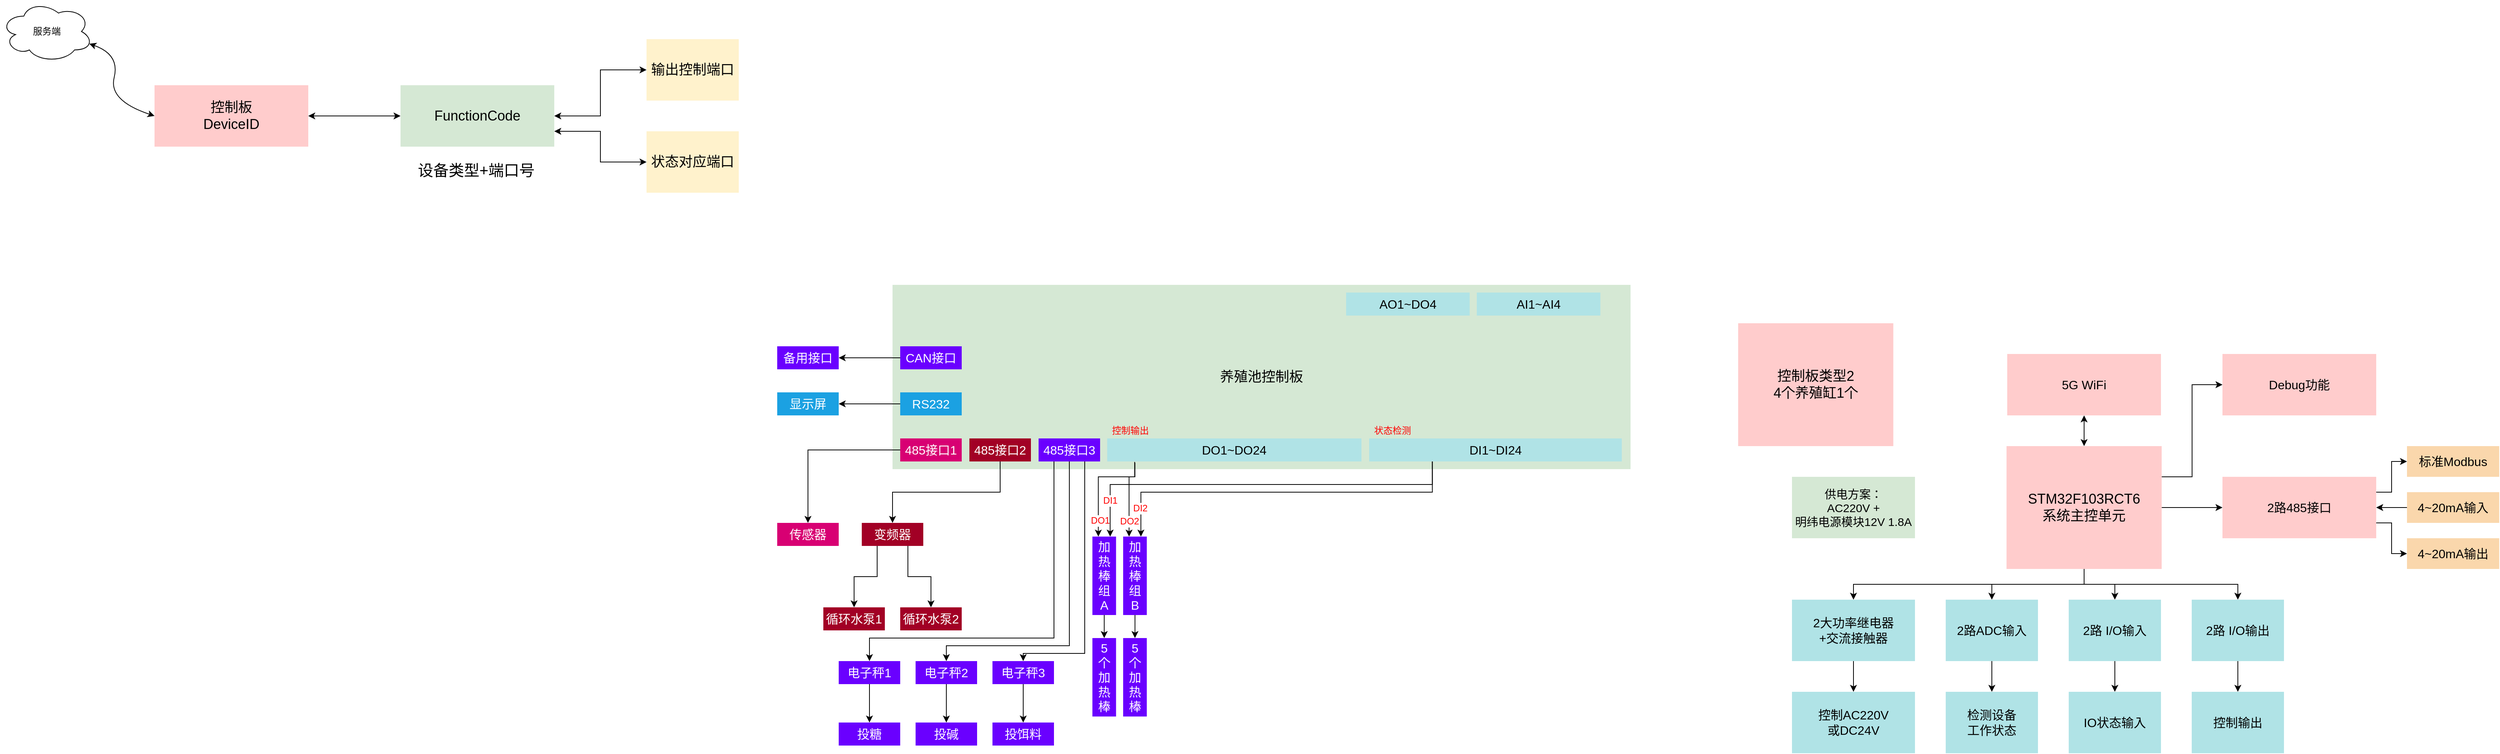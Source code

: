 <mxfile version="12.6.2" type="github">
  <diagram id="swLJGi5v2HPjv_KgUqqM" name="第 1 页">
    <mxGraphModel dx="1860" dy="1184" grid="1" gridSize="10" guides="1" tooltips="1" connect="1" arrows="1" fold="1" page="1" pageScale="1" pageWidth="1169" pageHeight="827" math="0" shadow="0">
      <root>
        <mxCell id="0"/>
        <mxCell id="1" parent="0"/>
        <mxCell id="p8CmxP3rmr4ddlv8Zw7t-11" value="" style="edgeStyle=orthogonalEdgeStyle;rounded=0;orthogonalLoop=1;jettySize=auto;html=1;fontSize=16;" parent="1" source="vAtyXtitnbN9AJRjqvqJ-3" target="p8CmxP3rmr4ddlv8Zw7t-6" edge="1">
          <mxGeometry relative="1" as="geometry"/>
        </mxCell>
        <mxCell id="p8CmxP3rmr4ddlv8Zw7t-15" style="edgeStyle=orthogonalEdgeStyle;rounded=0;orthogonalLoop=1;jettySize=auto;html=1;exitX=1;exitY=0.25;exitDx=0;exitDy=0;entryX=0;entryY=0.5;entryDx=0;entryDy=0;fontSize=16;" parent="1" source="vAtyXtitnbN9AJRjqvqJ-3" target="p8CmxP3rmr4ddlv8Zw7t-10" edge="1">
          <mxGeometry relative="1" as="geometry"/>
        </mxCell>
        <mxCell id="p8CmxP3rmr4ddlv8Zw7t-18" style="edgeStyle=orthogonalEdgeStyle;rounded=0;orthogonalLoop=1;jettySize=auto;html=1;exitX=0.5;exitY=1;exitDx=0;exitDy=0;fontSize=16;" parent="1" source="vAtyXtitnbN9AJRjqvqJ-3" target="p8CmxP3rmr4ddlv8Zw7t-2" edge="1">
          <mxGeometry relative="1" as="geometry"/>
        </mxCell>
        <mxCell id="p8CmxP3rmr4ddlv8Zw7t-19" style="edgeStyle=orthogonalEdgeStyle;rounded=0;orthogonalLoop=1;jettySize=auto;html=1;exitX=0.5;exitY=1;exitDx=0;exitDy=0;fontSize=16;" parent="1" source="vAtyXtitnbN9AJRjqvqJ-3" target="p8CmxP3rmr4ddlv8Zw7t-3" edge="1">
          <mxGeometry relative="1" as="geometry"/>
        </mxCell>
        <mxCell id="p8CmxP3rmr4ddlv8Zw7t-20" style="edgeStyle=orthogonalEdgeStyle;rounded=0;orthogonalLoop=1;jettySize=auto;html=1;exitX=0.5;exitY=1;exitDx=0;exitDy=0;entryX=0.5;entryY=0;entryDx=0;entryDy=0;fontSize=16;" parent="1" source="vAtyXtitnbN9AJRjqvqJ-3" target="p8CmxP3rmr4ddlv8Zw7t-4" edge="1">
          <mxGeometry relative="1" as="geometry"/>
        </mxCell>
        <mxCell id="p8CmxP3rmr4ddlv8Zw7t-21" style="edgeStyle=orthogonalEdgeStyle;rounded=0;orthogonalLoop=1;jettySize=auto;html=1;exitX=0.5;exitY=1;exitDx=0;exitDy=0;fontSize=16;" parent="1" source="vAtyXtitnbN9AJRjqvqJ-3" target="p8CmxP3rmr4ddlv8Zw7t-5" edge="1">
          <mxGeometry relative="1" as="geometry"/>
        </mxCell>
        <mxCell id="p8CmxP3rmr4ddlv8Zw7t-25" style="edgeStyle=orthogonalEdgeStyle;rounded=0;orthogonalLoop=1;jettySize=auto;html=1;exitX=0.5;exitY=0;exitDx=0;exitDy=0;entryX=0.5;entryY=1;entryDx=0;entryDy=0;fontSize=16;startArrow=classic;startFill=1;" parent="1" source="vAtyXtitnbN9AJRjqvqJ-3" target="cJSxulE8HZwPKAKGqiw1-1" edge="1">
          <mxGeometry relative="1" as="geometry"/>
        </mxCell>
        <mxCell id="vAtyXtitnbN9AJRjqvqJ-3" value="&lt;font style=&quot;font-size: 18px&quot;&gt;STM32F103RCT6&lt;br&gt;系统主控单元&lt;/font&gt;" style="rounded=0;whiteSpace=wrap;html=1;shadow=0;fillColor=#ffcccc;strokeColor=none;" parent="1" vertex="1">
          <mxGeometry x="1599.09" y="280" width="201.82" height="160" as="geometry"/>
        </mxCell>
        <mxCell id="cJSxulE8HZwPKAKGqiw1-1" value="5G WiFi" style="rounded=0;whiteSpace=wrap;html=1;shadow=0;fillColor=#ffcccc;strokeColor=none;fontSize=16;" parent="1" vertex="1">
          <mxGeometry x="1600.0" y="160" width="200" height="80" as="geometry"/>
        </mxCell>
        <mxCell id="p8CmxP3rmr4ddlv8Zw7t-1" value="供电方案：&lt;br style=&quot;font-size: 15px&quot;&gt;AC220V + &lt;br&gt;明纬电源模块12V 1.8A" style="rounded=0;whiteSpace=wrap;html=1;shadow=0;fillColor=#d5e8d4;strokeColor=none;fontSize=15;" parent="1" vertex="1">
          <mxGeometry x="1320" y="320" width="160" height="80" as="geometry"/>
        </mxCell>
        <mxCell id="p8CmxP3rmr4ddlv8Zw7t-28" style="edgeStyle=orthogonalEdgeStyle;rounded=0;orthogonalLoop=1;jettySize=auto;html=1;exitX=0.5;exitY=1;exitDx=0;exitDy=0;entryX=0.5;entryY=0;entryDx=0;entryDy=0;startArrow=none;startFill=0;endArrow=classic;endFill=1;fontSize=16;" parent="1" source="p8CmxP3rmr4ddlv8Zw7t-2" target="p8CmxP3rmr4ddlv8Zw7t-27" edge="1">
          <mxGeometry relative="1" as="geometry"/>
        </mxCell>
        <mxCell id="p8CmxP3rmr4ddlv8Zw7t-2" value="2大功率继电器&lt;br&gt;+交流接触器" style="rounded=0;whiteSpace=wrap;html=1;shadow=0;fillColor=#b0e3e6;strokeColor=none;fontSize=16;" parent="1" vertex="1">
          <mxGeometry x="1320" y="480" width="160" height="80" as="geometry"/>
        </mxCell>
        <mxCell id="p8CmxP3rmr4ddlv8Zw7t-31" style="edgeStyle=orthogonalEdgeStyle;rounded=0;orthogonalLoop=1;jettySize=auto;html=1;exitX=0.5;exitY=1;exitDx=0;exitDy=0;entryX=0.5;entryY=0;entryDx=0;entryDy=0;startArrow=none;startFill=0;endArrow=classic;endFill=1;fontSize=16;" parent="1" source="p8CmxP3rmr4ddlv8Zw7t-3" target="p8CmxP3rmr4ddlv8Zw7t-30" edge="1">
          <mxGeometry relative="1" as="geometry"/>
        </mxCell>
        <mxCell id="p8CmxP3rmr4ddlv8Zw7t-3" value="2路ADC输入" style="rounded=0;whiteSpace=wrap;html=1;shadow=0;fillColor=#b0e3e6;strokeColor=none;fontSize=16;" parent="1" vertex="1">
          <mxGeometry x="1520" y="480" width="120" height="80" as="geometry"/>
        </mxCell>
        <mxCell id="p8CmxP3rmr4ddlv8Zw7t-34" value="" style="edgeStyle=orthogonalEdgeStyle;rounded=0;orthogonalLoop=1;jettySize=auto;html=1;startArrow=none;startFill=0;endArrow=classic;endFill=1;fontSize=16;" parent="1" source="p8CmxP3rmr4ddlv8Zw7t-4" target="p8CmxP3rmr4ddlv8Zw7t-32" edge="1">
          <mxGeometry relative="1" as="geometry"/>
        </mxCell>
        <mxCell id="p8CmxP3rmr4ddlv8Zw7t-4" value="2路 I/O输入" style="rounded=0;whiteSpace=wrap;html=1;shadow=0;fillColor=#b0e3e6;strokeColor=none;fontSize=16;" parent="1" vertex="1">
          <mxGeometry x="1680" y="480" width="120" height="80" as="geometry"/>
        </mxCell>
        <mxCell id="p8CmxP3rmr4ddlv8Zw7t-35" value="" style="edgeStyle=orthogonalEdgeStyle;rounded=0;orthogonalLoop=1;jettySize=auto;html=1;startArrow=none;startFill=0;endArrow=classic;endFill=1;fontSize=16;" parent="1" source="p8CmxP3rmr4ddlv8Zw7t-5" target="p8CmxP3rmr4ddlv8Zw7t-33" edge="1">
          <mxGeometry relative="1" as="geometry"/>
        </mxCell>
        <mxCell id="p8CmxP3rmr4ddlv8Zw7t-5" value="2路 I/O输出" style="rounded=0;whiteSpace=wrap;html=1;shadow=0;fillColor=#b0e3e6;strokeColor=none;fontSize=16;" parent="1" vertex="1">
          <mxGeometry x="1840" y="480" width="120" height="80" as="geometry"/>
        </mxCell>
        <mxCell id="p8CmxP3rmr4ddlv8Zw7t-12" style="edgeStyle=orthogonalEdgeStyle;rounded=0;orthogonalLoop=1;jettySize=auto;html=1;exitX=1;exitY=0.25;exitDx=0;exitDy=0;entryX=0;entryY=0.5;entryDx=0;entryDy=0;fontSize=16;" parent="1" source="p8CmxP3rmr4ddlv8Zw7t-6" target="p8CmxP3rmr4ddlv8Zw7t-8" edge="1">
          <mxGeometry relative="1" as="geometry"/>
        </mxCell>
        <mxCell id="p8CmxP3rmr4ddlv8Zw7t-13" style="edgeStyle=orthogonalEdgeStyle;rounded=0;orthogonalLoop=1;jettySize=auto;html=1;fontSize=16;startArrow=classic;startFill=1;endArrow=none;endFill=0;" parent="1" source="p8CmxP3rmr4ddlv8Zw7t-6" target="p8CmxP3rmr4ddlv8Zw7t-7" edge="1">
          <mxGeometry relative="1" as="geometry"/>
        </mxCell>
        <mxCell id="p8CmxP3rmr4ddlv8Zw7t-14" style="edgeStyle=orthogonalEdgeStyle;rounded=0;orthogonalLoop=1;jettySize=auto;html=1;exitX=1;exitY=0.75;exitDx=0;exitDy=0;fontSize=16;" parent="1" source="p8CmxP3rmr4ddlv8Zw7t-6" target="p8CmxP3rmr4ddlv8Zw7t-9" edge="1">
          <mxGeometry relative="1" as="geometry"/>
        </mxCell>
        <mxCell id="p8CmxP3rmr4ddlv8Zw7t-6" value="2路485接口" style="rounded=0;whiteSpace=wrap;html=1;shadow=0;fillColor=#ffcccc;strokeColor=none;fontSize=16;" parent="1" vertex="1">
          <mxGeometry x="1880" y="320" width="200" height="80" as="geometry"/>
        </mxCell>
        <mxCell id="p8CmxP3rmr4ddlv8Zw7t-7" value="4~20mA输入" style="rounded=0;whiteSpace=wrap;html=1;shadow=0;fillColor=#fad7ac;strokeColor=none;fontSize=16;" parent="1" vertex="1">
          <mxGeometry x="2120" y="340" width="120" height="40" as="geometry"/>
        </mxCell>
        <mxCell id="p8CmxP3rmr4ddlv8Zw7t-8" value="标准Modbus" style="rounded=0;whiteSpace=wrap;html=1;shadow=0;fillColor=#fad7ac;strokeColor=none;fontSize=16;" parent="1" vertex="1">
          <mxGeometry x="2120" y="280" width="120" height="40" as="geometry"/>
        </mxCell>
        <mxCell id="p8CmxP3rmr4ddlv8Zw7t-9" value="4~20mA输出&lt;br&gt;" style="rounded=0;whiteSpace=wrap;html=1;shadow=0;fillColor=#fad7ac;strokeColor=none;fontSize=16;" parent="1" vertex="1">
          <mxGeometry x="2120" y="400" width="120" height="40" as="geometry"/>
        </mxCell>
        <mxCell id="p8CmxP3rmr4ddlv8Zw7t-10" value="Debug功能&lt;br&gt;" style="rounded=0;whiteSpace=wrap;html=1;shadow=0;fillColor=#ffcccc;strokeColor=none;fontSize=16;" parent="1" vertex="1">
          <mxGeometry x="1880" y="160" width="200" height="80" as="geometry"/>
        </mxCell>
        <mxCell id="p8CmxP3rmr4ddlv8Zw7t-27" value="控制AC220V&lt;br&gt;或DC24V" style="rounded=0;whiteSpace=wrap;html=1;shadow=0;fillColor=#b0e3e6;strokeColor=none;fontSize=16;" parent="1" vertex="1">
          <mxGeometry x="1320" y="600" width="160" height="80" as="geometry"/>
        </mxCell>
        <mxCell id="p8CmxP3rmr4ddlv8Zw7t-30" value="检测设备&lt;br&gt;工作状态" style="rounded=0;whiteSpace=wrap;html=1;shadow=0;fillColor=#b0e3e6;strokeColor=none;fontSize=16;" parent="1" vertex="1">
          <mxGeometry x="1520" y="600" width="120" height="80" as="geometry"/>
        </mxCell>
        <mxCell id="p8CmxP3rmr4ddlv8Zw7t-32" value="IO状态输入" style="rounded=0;whiteSpace=wrap;html=1;shadow=0;fillColor=#b0e3e6;strokeColor=none;fontSize=16;" parent="1" vertex="1">
          <mxGeometry x="1680" y="600" width="120" height="80" as="geometry"/>
        </mxCell>
        <mxCell id="p8CmxP3rmr4ddlv8Zw7t-33" value="控制输出" style="rounded=0;whiteSpace=wrap;html=1;shadow=0;fillColor=#b0e3e6;strokeColor=none;fontSize=16;" parent="1" vertex="1">
          <mxGeometry x="1840" y="600" width="120" height="80" as="geometry"/>
        </mxCell>
        <mxCell id="jsuZhPEdaN8JELfn3BwL-1" value="&lt;span style=&quot;font-size: 18px&quot;&gt;养殖池控制板&lt;br&gt;&lt;/span&gt;" style="rounded=0;whiteSpace=wrap;html=1;shadow=0;fillColor=#d5e8d4;strokeColor=none;" parent="1" vertex="1">
          <mxGeometry x="150" y="70" width="960" height="240" as="geometry"/>
        </mxCell>
        <mxCell id="jsuZhPEdaN8JELfn3BwL-2" value="&lt;span style=&quot;font-size: 18px&quot;&gt;控制板类型2&lt;br&gt;&lt;/span&gt;&lt;span style=&quot;font-size: 18px&quot;&gt;4个养殖缸1个&lt;/span&gt;&lt;span style=&quot;font-size: 18px&quot;&gt;&lt;br&gt;&lt;/span&gt;" style="rounded=0;whiteSpace=wrap;html=1;shadow=0;fillColor=#ffcccc;strokeColor=none;" parent="1" vertex="1">
          <mxGeometry x="1250" y="120" width="201.82" height="160" as="geometry"/>
        </mxCell>
        <mxCell id="eTWWR-nK44aoawNuY6vx-18" value="" style="edgeStyle=orthogonalEdgeStyle;rounded=0;orthogonalLoop=1;jettySize=auto;html=1;" edge="1" parent="1" source="jsuZhPEdaN8JELfn3BwL-9" target="eTWWR-nK44aoawNuY6vx-17">
          <mxGeometry relative="1" as="geometry"/>
        </mxCell>
        <mxCell id="jsuZhPEdaN8JELfn3BwL-9" value="485接口1" style="rounded=0;whiteSpace=wrap;html=1;shadow=0;fillColor=#d80073;strokeColor=none;fontSize=16;fontColor=#ffffff;" parent="1" vertex="1">
          <mxGeometry x="160" y="270" width="80" height="30" as="geometry"/>
        </mxCell>
        <mxCell id="eTWWR-nK44aoawNuY6vx-17" value="传感器" style="rounded=0;whiteSpace=wrap;html=1;shadow=0;fillColor=#d80073;strokeColor=none;fontSize=16;fontColor=#ffffff;" vertex="1" parent="1">
          <mxGeometry y="380" width="80" height="30" as="geometry"/>
        </mxCell>
        <mxCell id="eTWWR-nK44aoawNuY6vx-22" value="" style="edgeStyle=orthogonalEdgeStyle;rounded=0;orthogonalLoop=1;jettySize=auto;html=1;" edge="1" parent="1" source="jsuZhPEdaN8JELfn3BwL-10" target="eTWWR-nK44aoawNuY6vx-21">
          <mxGeometry relative="1" as="geometry">
            <Array as="points">
              <mxPoint x="290" y="340"/>
              <mxPoint x="150" y="340"/>
            </Array>
          </mxGeometry>
        </mxCell>
        <mxCell id="jsuZhPEdaN8JELfn3BwL-10" value="485接口2" style="rounded=0;whiteSpace=wrap;html=1;shadow=0;fillColor=#a20025;strokeColor=none;fontSize=16;fontColor=#ffffff;" parent="1" vertex="1">
          <mxGeometry x="250" y="270" width="80" height="30" as="geometry"/>
        </mxCell>
        <mxCell id="eTWWR-nK44aoawNuY6vx-28" style="edgeStyle=orthogonalEdgeStyle;rounded=0;orthogonalLoop=1;jettySize=auto;html=1;exitX=0.25;exitY=1;exitDx=0;exitDy=0;entryX=0.5;entryY=0;entryDx=0;entryDy=0;" edge="1" parent="1" source="eTWWR-nK44aoawNuY6vx-21" target="eTWWR-nK44aoawNuY6vx-25">
          <mxGeometry relative="1" as="geometry"/>
        </mxCell>
        <mxCell id="eTWWR-nK44aoawNuY6vx-29" style="edgeStyle=orthogonalEdgeStyle;rounded=0;orthogonalLoop=1;jettySize=auto;html=1;exitX=0.75;exitY=1;exitDx=0;exitDy=0;entryX=0.5;entryY=0;entryDx=0;entryDy=0;" edge="1" parent="1" source="eTWWR-nK44aoawNuY6vx-21" target="eTWWR-nK44aoawNuY6vx-27">
          <mxGeometry relative="1" as="geometry"/>
        </mxCell>
        <mxCell id="eTWWR-nK44aoawNuY6vx-21" value="变频器" style="rounded=0;whiteSpace=wrap;html=1;shadow=0;fillColor=#a20025;strokeColor=none;fontSize=16;fontColor=#ffffff;" vertex="1" parent="1">
          <mxGeometry x="110" y="380" width="80" height="30" as="geometry"/>
        </mxCell>
        <mxCell id="eTWWR-nK44aoawNuY6vx-25" value="循环水泵1" style="rounded=0;whiteSpace=wrap;html=1;shadow=0;fillColor=#a20025;strokeColor=none;fontSize=16;fontColor=#ffffff;" vertex="1" parent="1">
          <mxGeometry x="60" y="490" width="80" height="30" as="geometry"/>
        </mxCell>
        <mxCell id="eTWWR-nK44aoawNuY6vx-35" style="edgeStyle=orthogonalEdgeStyle;rounded=0;orthogonalLoop=1;jettySize=auto;html=1;exitX=0.25;exitY=1;exitDx=0;exitDy=0;entryX=0.5;entryY=0;entryDx=0;entryDy=0;" edge="1" parent="1" source="jsuZhPEdaN8JELfn3BwL-11" target="eTWWR-nK44aoawNuY6vx-23">
          <mxGeometry relative="1" as="geometry">
            <Array as="points">
              <mxPoint x="360" y="530"/>
              <mxPoint x="120" y="530"/>
            </Array>
          </mxGeometry>
        </mxCell>
        <mxCell id="eTWWR-nK44aoawNuY6vx-36" style="edgeStyle=orthogonalEdgeStyle;rounded=0;orthogonalLoop=1;jettySize=auto;html=1;exitX=0.5;exitY=1;exitDx=0;exitDy=0;entryX=0.5;entryY=0;entryDx=0;entryDy=0;" edge="1" parent="1" source="jsuZhPEdaN8JELfn3BwL-11" target="eTWWR-nK44aoawNuY6vx-33">
          <mxGeometry relative="1" as="geometry">
            <Array as="points">
              <mxPoint x="380" y="540"/>
              <mxPoint x="220" y="540"/>
            </Array>
          </mxGeometry>
        </mxCell>
        <mxCell id="eTWWR-nK44aoawNuY6vx-37" style="edgeStyle=orthogonalEdgeStyle;rounded=0;orthogonalLoop=1;jettySize=auto;html=1;exitX=0.75;exitY=1;exitDx=0;exitDy=0;entryX=0.5;entryY=0;entryDx=0;entryDy=0;" edge="1" parent="1" source="jsuZhPEdaN8JELfn3BwL-11" target="eTWWR-nK44aoawNuY6vx-34">
          <mxGeometry relative="1" as="geometry">
            <Array as="points">
              <mxPoint x="400" y="550"/>
              <mxPoint x="320" y="550"/>
            </Array>
          </mxGeometry>
        </mxCell>
        <mxCell id="jsuZhPEdaN8JELfn3BwL-11" value="485接口3" style="rounded=0;whiteSpace=wrap;html=1;shadow=0;fillColor=#6a00ff;strokeColor=none;fontSize=16;fontColor=#ffffff;" parent="1" vertex="1">
          <mxGeometry x="340" y="270" width="80" height="30" as="geometry"/>
        </mxCell>
        <mxCell id="eTWWR-nK44aoawNuY6vx-41" value="" style="edgeStyle=orthogonalEdgeStyle;rounded=0;orthogonalLoop=1;jettySize=auto;html=1;" edge="1" parent="1" source="eTWWR-nK44aoawNuY6vx-23" target="eTWWR-nK44aoawNuY6vx-40">
          <mxGeometry relative="1" as="geometry"/>
        </mxCell>
        <mxCell id="eTWWR-nK44aoawNuY6vx-23" value="电子秤1" style="rounded=0;whiteSpace=wrap;html=1;shadow=0;fillColor=#6a00ff;strokeColor=none;fontSize=16;fontColor=#ffffff;" vertex="1" parent="1">
          <mxGeometry x="80" y="560" width="80" height="30" as="geometry"/>
        </mxCell>
        <mxCell id="eTWWR-nK44aoawNuY6vx-40" value="投糖" style="rounded=0;whiteSpace=wrap;html=1;shadow=0;fillColor=#6a00ff;strokeColor=none;fontSize=16;fontColor=#ffffff;" vertex="1" parent="1">
          <mxGeometry x="80" y="640" width="80" height="30" as="geometry"/>
        </mxCell>
        <mxCell id="eTWWR-nK44aoawNuY6vx-12" value="" style="edgeStyle=orthogonalEdgeStyle;rounded=0;orthogonalLoop=1;jettySize=auto;html=1;" edge="1" parent="1" source="jsuZhPEdaN8JELfn3BwL-12" target="eTWWR-nK44aoawNuY6vx-11">
          <mxGeometry relative="1" as="geometry"/>
        </mxCell>
        <mxCell id="jsuZhPEdaN8JELfn3BwL-12" value="RS232" style="rounded=0;whiteSpace=wrap;html=1;shadow=0;fillColor=#1ba1e2;strokeColor=none;fontSize=16;fontColor=#ffffff;" parent="1" vertex="1">
          <mxGeometry x="160" y="210" width="80" height="30" as="geometry"/>
        </mxCell>
        <mxCell id="eTWWR-nK44aoawNuY6vx-11" value="显示屏" style="rounded=0;whiteSpace=wrap;html=1;shadow=0;fillColor=#1ba1e2;strokeColor=none;fontSize=16;fontColor=#ffffff;" vertex="1" parent="1">
          <mxGeometry y="210" width="80" height="30" as="geometry"/>
        </mxCell>
        <mxCell id="eTWWR-nK44aoawNuY6vx-14" value="" style="edgeStyle=orthogonalEdgeStyle;rounded=0;orthogonalLoop=1;jettySize=auto;html=1;" edge="1" parent="1" source="jsuZhPEdaN8JELfn3BwL-13" target="eTWWR-nK44aoawNuY6vx-13">
          <mxGeometry relative="1" as="geometry"/>
        </mxCell>
        <mxCell id="jsuZhPEdaN8JELfn3BwL-13" value="CAN接口" style="rounded=0;whiteSpace=wrap;html=1;shadow=0;fillColor=#6a00ff;strokeColor=none;fontSize=16;fontColor=#ffffff;" parent="1" vertex="1">
          <mxGeometry x="160" y="150" width="80" height="30" as="geometry"/>
        </mxCell>
        <mxCell id="eTWWR-nK44aoawNuY6vx-13" value="备用接口" style="rounded=0;whiteSpace=wrap;html=1;shadow=0;fillColor=#6a00ff;strokeColor=none;fontSize=16;fontColor=#ffffff;" vertex="1" parent="1">
          <mxGeometry y="150" width="80" height="30" as="geometry"/>
        </mxCell>
        <mxCell id="eTWWR-nK44aoawNuY6vx-55" style="edgeStyle=orthogonalEdgeStyle;rounded=0;orthogonalLoop=1;jettySize=auto;html=1;exitX=0.108;exitY=1.019;exitDx=0;exitDy=0;entryX=0.25;entryY=0;entryDx=0;entryDy=0;exitPerimeter=0;" edge="1" parent="1" source="jsuZhPEdaN8JELfn3BwL-14" target="eTWWR-nK44aoawNuY6vx-47">
          <mxGeometry relative="1" as="geometry">
            <Array as="points">
              <mxPoint x="465" y="320"/>
              <mxPoint x="418" y="320"/>
            </Array>
          </mxGeometry>
        </mxCell>
        <mxCell id="eTWWR-nK44aoawNuY6vx-58" value="DO1" style="text;html=1;align=center;verticalAlign=middle;resizable=0;points=[];labelBackgroundColor=#ffffff;fontColor=#FF0000;" vertex="1" connectable="0" parent="eTWWR-nK44aoawNuY6vx-55">
          <mxGeometry x="0.65" relative="1" as="geometry">
            <mxPoint x="2.22" y="4.4" as="offset"/>
          </mxGeometry>
        </mxCell>
        <mxCell id="eTWWR-nK44aoawNuY6vx-56" style="edgeStyle=orthogonalEdgeStyle;rounded=0;orthogonalLoop=1;jettySize=auto;html=1;exitX=0.109;exitY=1.054;exitDx=0;exitDy=0;entryX=0.25;entryY=0;entryDx=0;entryDy=0;exitPerimeter=0;" edge="1" parent="1" source="jsuZhPEdaN8JELfn3BwL-14" target="eTWWR-nK44aoawNuY6vx-48">
          <mxGeometry relative="1" as="geometry">
            <Array as="points">
              <mxPoint x="465" y="320"/>
              <mxPoint x="458" y="320"/>
            </Array>
          </mxGeometry>
        </mxCell>
        <mxCell id="eTWWR-nK44aoawNuY6vx-59" value="DO2" style="text;html=1;align=center;verticalAlign=middle;resizable=0;points=[];labelBackgroundColor=#ffffff;fontColor=#FF0000;" vertex="1" connectable="0" parent="eTWWR-nK44aoawNuY6vx-56">
          <mxGeometry x="0.603" y="1" relative="1" as="geometry">
            <mxPoint x="-1.01" y="0.8" as="offset"/>
          </mxGeometry>
        </mxCell>
        <mxCell id="jsuZhPEdaN8JELfn3BwL-14" value="DO1~DO24" style="rounded=0;whiteSpace=wrap;html=1;shadow=0;fillColor=#b0e3e6;strokeColor=none;fontSize=16;" parent="1" vertex="1">
          <mxGeometry x="429.24" y="270" width="330.76" height="30" as="geometry"/>
        </mxCell>
        <mxCell id="jsuZhPEdaN8JELfn3BwL-32" style="edgeStyle=orthogonalEdgeStyle;rounded=0;orthogonalLoop=1;jettySize=auto;html=1;exitX=1;exitY=0.5;exitDx=0;exitDy=0;entryX=0;entryY=0.5;entryDx=0;entryDy=0;startArrow=classic;startFill=1;" parent="1" source="jsuZhPEdaN8JELfn3BwL-26" target="jsuZhPEdaN8JELfn3BwL-27" edge="1">
          <mxGeometry relative="1" as="geometry"/>
        </mxCell>
        <mxCell id="jsuZhPEdaN8JELfn3BwL-26" value="&lt;span style=&quot;font-size: 18px&quot;&gt;控制板&lt;br&gt;DeviceID&lt;br&gt;&lt;/span&gt;" style="rounded=0;whiteSpace=wrap;html=1;shadow=0;fillColor=#ffcccc;strokeColor=none;" parent="1" vertex="1">
          <mxGeometry x="-810" y="-190" width="200" height="80" as="geometry"/>
        </mxCell>
        <mxCell id="jsuZhPEdaN8JELfn3BwL-27" value="&lt;span style=&quot;font-size: 18px&quot;&gt;FunctionCode&lt;br&gt;&lt;/span&gt;" style="rounded=0;whiteSpace=wrap;html=1;shadow=0;fillColor=#d5e8d4;strokeColor=none;" parent="1" vertex="1">
          <mxGeometry x="-490" y="-190" width="200" height="80" as="geometry"/>
        </mxCell>
        <mxCell id="jsuZhPEdaN8JELfn3BwL-30" style="edgeStyle=orthogonalEdgeStyle;rounded=0;orthogonalLoop=1;jettySize=auto;html=1;exitX=0;exitY=0.5;exitDx=0;exitDy=0;entryX=1;entryY=0.5;entryDx=0;entryDy=0;startArrow=classic;startFill=1;" parent="1" source="jsuZhPEdaN8JELfn3BwL-28" target="jsuZhPEdaN8JELfn3BwL-27" edge="1">
          <mxGeometry relative="1" as="geometry"/>
        </mxCell>
        <mxCell id="jsuZhPEdaN8JELfn3BwL-28" value="&lt;span style=&quot;font-size: 18px&quot;&gt;输出控制端口&lt;br&gt;&lt;/span&gt;" style="rounded=0;whiteSpace=wrap;html=1;shadow=0;fillColor=#fff2cc;strokeColor=none;" parent="1" vertex="1">
          <mxGeometry x="-170" y="-250" width="120" height="80" as="geometry"/>
        </mxCell>
        <mxCell id="jsuZhPEdaN8JELfn3BwL-31" style="edgeStyle=orthogonalEdgeStyle;rounded=0;orthogonalLoop=1;jettySize=auto;html=1;exitX=0;exitY=0.5;exitDx=0;exitDy=0;entryX=1;entryY=0.75;entryDx=0;entryDy=0;startArrow=classic;startFill=1;" parent="1" source="jsuZhPEdaN8JELfn3BwL-29" target="jsuZhPEdaN8JELfn3BwL-27" edge="1">
          <mxGeometry relative="1" as="geometry"/>
        </mxCell>
        <mxCell id="jsuZhPEdaN8JELfn3BwL-29" value="&lt;span style=&quot;font-size: 18px&quot;&gt;状态对应端口&lt;br&gt;&lt;/span&gt;" style="rounded=0;whiteSpace=wrap;html=1;shadow=0;fillColor=#fff2cc;strokeColor=none;" parent="1" vertex="1">
          <mxGeometry x="-170" y="-130" width="120" height="80" as="geometry"/>
        </mxCell>
        <mxCell id="jsuZhPEdaN8JELfn3BwL-33" value="服务端" style="ellipse;shape=cloud;whiteSpace=wrap;html=1;fillColor=none;" parent="1" vertex="1">
          <mxGeometry x="-1010" y="-300" width="120" height="80" as="geometry"/>
        </mxCell>
        <mxCell id="jsuZhPEdaN8JELfn3BwL-34" value="" style="curved=1;endArrow=classic;html=1;exitX=0.96;exitY=0.7;exitDx=0;exitDy=0;exitPerimeter=0;startArrow=classic;startFill=1;" parent="1" source="jsuZhPEdaN8JELfn3BwL-33" edge="1">
          <mxGeometry width="50" height="50" relative="1" as="geometry">
            <mxPoint x="-970" y="40" as="sourcePoint"/>
            <mxPoint x="-810" y="-150" as="targetPoint"/>
            <Array as="points">
              <mxPoint x="-855" y="-230"/>
              <mxPoint x="-870" y="-170"/>
            </Array>
          </mxGeometry>
        </mxCell>
        <mxCell id="jsuZhPEdaN8JELfn3BwL-35" value="设备类型+端口号" style="text;html=1;strokeColor=none;fillColor=none;align=center;verticalAlign=middle;whiteSpace=wrap;rounded=0;fontSize=20;" parent="1" vertex="1">
          <mxGeometry x="-474.24" y="-100" width="165" height="40" as="geometry"/>
        </mxCell>
        <mxCell id="eTWWR-nK44aoawNuY6vx-7" value="AO1~DO4" style="rounded=0;whiteSpace=wrap;html=1;shadow=0;fillColor=#b0e3e6;strokeColor=none;fontSize=16;" vertex="1" parent="1">
          <mxGeometry x="740" y="80" width="160.76" height="30" as="geometry"/>
        </mxCell>
        <mxCell id="eTWWR-nK44aoawNuY6vx-8" value="AI1~AI4" style="rounded=0;whiteSpace=wrap;html=1;shadow=0;fillColor=#b0e3e6;strokeColor=none;fontSize=16;" vertex="1" parent="1">
          <mxGeometry x="910" y="80" width="160.76" height="30" as="geometry"/>
        </mxCell>
        <mxCell id="eTWWR-nK44aoawNuY6vx-27" value="循环水泵2" style="rounded=0;whiteSpace=wrap;html=1;shadow=0;fillColor=#a20025;strokeColor=none;fontSize=16;fontColor=#ffffff;" vertex="1" parent="1">
          <mxGeometry x="160" y="490" width="80" height="30" as="geometry"/>
        </mxCell>
        <mxCell id="eTWWR-nK44aoawNuY6vx-43" value="" style="edgeStyle=orthogonalEdgeStyle;rounded=0;orthogonalLoop=1;jettySize=auto;html=1;" edge="1" parent="1" source="eTWWR-nK44aoawNuY6vx-33" target="eTWWR-nK44aoawNuY6vx-42">
          <mxGeometry relative="1" as="geometry"/>
        </mxCell>
        <mxCell id="eTWWR-nK44aoawNuY6vx-33" value="电子秤2" style="rounded=0;whiteSpace=wrap;html=1;shadow=0;fillColor=#6a00ff;strokeColor=none;fontSize=16;fontColor=#ffffff;" vertex="1" parent="1">
          <mxGeometry x="180" y="560" width="80" height="30" as="geometry"/>
        </mxCell>
        <mxCell id="eTWWR-nK44aoawNuY6vx-42" value="投碱" style="rounded=0;whiteSpace=wrap;html=1;shadow=0;fillColor=#6a00ff;strokeColor=none;fontSize=16;fontColor=#ffffff;" vertex="1" parent="1">
          <mxGeometry x="180" y="640" width="80" height="30" as="geometry"/>
        </mxCell>
        <mxCell id="eTWWR-nK44aoawNuY6vx-45" value="" style="edgeStyle=orthogonalEdgeStyle;rounded=0;orthogonalLoop=1;jettySize=auto;html=1;" edge="1" parent="1" source="eTWWR-nK44aoawNuY6vx-34" target="eTWWR-nK44aoawNuY6vx-44">
          <mxGeometry relative="1" as="geometry"/>
        </mxCell>
        <mxCell id="eTWWR-nK44aoawNuY6vx-34" value="电子秤3" style="rounded=0;whiteSpace=wrap;html=1;shadow=0;fillColor=#6a00ff;strokeColor=none;fontSize=16;fontColor=#ffffff;" vertex="1" parent="1">
          <mxGeometry x="280" y="560" width="80" height="30" as="geometry"/>
        </mxCell>
        <mxCell id="eTWWR-nK44aoawNuY6vx-44" value="投饵料" style="rounded=0;whiteSpace=wrap;html=1;shadow=0;fillColor=#6a00ff;strokeColor=none;fontSize=16;fontColor=#ffffff;" vertex="1" parent="1">
          <mxGeometry x="280" y="640" width="80" height="30" as="geometry"/>
        </mxCell>
        <mxCell id="eTWWR-nK44aoawNuY6vx-60" style="edgeStyle=orthogonalEdgeStyle;rounded=0;orthogonalLoop=1;jettySize=auto;html=1;exitX=0.25;exitY=1;exitDx=0;exitDy=0;entryX=0.75;entryY=0;entryDx=0;entryDy=0;fontColor=#FF0000;" edge="1" parent="1" source="eTWWR-nK44aoawNuY6vx-46" target="eTWWR-nK44aoawNuY6vx-47">
          <mxGeometry relative="1" as="geometry">
            <Array as="points">
              <mxPoint x="852" y="330"/>
              <mxPoint x="433" y="330"/>
            </Array>
          </mxGeometry>
        </mxCell>
        <mxCell id="eTWWR-nK44aoawNuY6vx-65" value="DI1" style="text;html=1;align=center;verticalAlign=middle;resizable=0;points=[];labelBackgroundColor=#ffffff;fontColor=#FF0000;" vertex="1" connectable="0" parent="eTWWR-nK44aoawNuY6vx-60">
          <mxGeometry x="0.845" relative="1" as="geometry">
            <mxPoint y="-7.61" as="offset"/>
          </mxGeometry>
        </mxCell>
        <mxCell id="eTWWR-nK44aoawNuY6vx-66" style="edgeStyle=orthogonalEdgeStyle;rounded=0;orthogonalLoop=1;jettySize=auto;html=1;exitX=0.25;exitY=1;exitDx=0;exitDy=0;entryX=0.75;entryY=0;entryDx=0;entryDy=0;fontColor=#FF0000;" edge="1" parent="1" source="eTWWR-nK44aoawNuY6vx-46" target="eTWWR-nK44aoawNuY6vx-48">
          <mxGeometry relative="1" as="geometry">
            <Array as="points">
              <mxPoint x="852" y="340"/>
              <mxPoint x="473" y="340"/>
            </Array>
          </mxGeometry>
        </mxCell>
        <mxCell id="eTWWR-nK44aoawNuY6vx-67" value="DI2" style="text;html=1;align=center;verticalAlign=middle;resizable=0;points=[];labelBackgroundColor=#ffffff;fontColor=#FF0000;" vertex="1" connectable="0" parent="eTWWR-nK44aoawNuY6vx-66">
          <mxGeometry x="0.842" y="-1" relative="1" as="geometry">
            <mxPoint as="offset"/>
          </mxGeometry>
        </mxCell>
        <mxCell id="eTWWR-nK44aoawNuY6vx-46" value="DI1~DI24" style="rounded=0;whiteSpace=wrap;html=1;shadow=0;fillColor=#b0e3e6;strokeColor=none;fontSize=16;" vertex="1" parent="1">
          <mxGeometry x="770" y="270" width="328.64" height="30" as="geometry"/>
        </mxCell>
        <mxCell id="eTWWR-nK44aoawNuY6vx-51" style="edgeStyle=orthogonalEdgeStyle;rounded=0;orthogonalLoop=1;jettySize=auto;html=1;exitX=0.5;exitY=1;exitDx=0;exitDy=0;entryX=0.5;entryY=0;entryDx=0;entryDy=0;" edge="1" parent="1" source="eTWWR-nK44aoawNuY6vx-47" target="eTWWR-nK44aoawNuY6vx-49">
          <mxGeometry relative="1" as="geometry"/>
        </mxCell>
        <mxCell id="eTWWR-nK44aoawNuY6vx-47" value="加热棒&lt;br&gt;组&lt;br&gt;A" style="rounded=0;whiteSpace=wrap;html=1;shadow=0;fillColor=#6a00ff;strokeColor=none;fontSize=16;fontColor=#ffffff;" vertex="1" parent="1">
          <mxGeometry x="410" y="397.83" width="30.76" height="102.17" as="geometry"/>
        </mxCell>
        <mxCell id="eTWWR-nK44aoawNuY6vx-52" style="edgeStyle=orthogonalEdgeStyle;rounded=0;orthogonalLoop=1;jettySize=auto;html=1;exitX=0.5;exitY=1;exitDx=0;exitDy=0;entryX=0.5;entryY=0;entryDx=0;entryDy=0;" edge="1" parent="1" source="eTWWR-nK44aoawNuY6vx-48" target="eTWWR-nK44aoawNuY6vx-50">
          <mxGeometry relative="1" as="geometry"/>
        </mxCell>
        <mxCell id="eTWWR-nK44aoawNuY6vx-48" value="加热棒&lt;br&gt;组&lt;br&gt;B" style="rounded=0;whiteSpace=wrap;html=1;shadow=0;fillColor=#6a00ff;strokeColor=none;fontSize=16;fontColor=#ffffff;" vertex="1" parent="1">
          <mxGeometry x="450" y="397.83" width="30.76" height="102.17" as="geometry"/>
        </mxCell>
        <mxCell id="eTWWR-nK44aoawNuY6vx-49" value="5&lt;br&gt;个加热棒" style="rounded=0;whiteSpace=wrap;html=1;shadow=0;fillColor=#6a00ff;strokeColor=none;fontSize=16;fontColor=#ffffff;" vertex="1" parent="1">
          <mxGeometry x="410" y="530" width="30.76" height="102.17" as="geometry"/>
        </mxCell>
        <mxCell id="eTWWR-nK44aoawNuY6vx-50" value="5&lt;br&gt;个加热棒" style="rounded=0;whiteSpace=wrap;html=1;shadow=0;fillColor=#6a00ff;strokeColor=none;fontSize=16;fontColor=#ffffff;" vertex="1" parent="1">
          <mxGeometry x="450" y="530" width="30.76" height="102.17" as="geometry"/>
        </mxCell>
        <mxCell id="eTWWR-nK44aoawNuY6vx-61" value="控制输出" style="text;html=1;align=center;verticalAlign=middle;resizable=0;points=[];autosize=1;fontColor=#FF0000;" vertex="1" parent="1">
          <mxGeometry x="429.24" y="250" width="60" height="20" as="geometry"/>
        </mxCell>
        <mxCell id="eTWWR-nK44aoawNuY6vx-64" value="状态检测" style="text;html=1;align=center;verticalAlign=middle;resizable=0;points=[];autosize=1;fontColor=#FF0000;" vertex="1" parent="1">
          <mxGeometry x="770" y="250" width="60" height="20" as="geometry"/>
        </mxCell>
      </root>
    </mxGraphModel>
  </diagram>
</mxfile>
